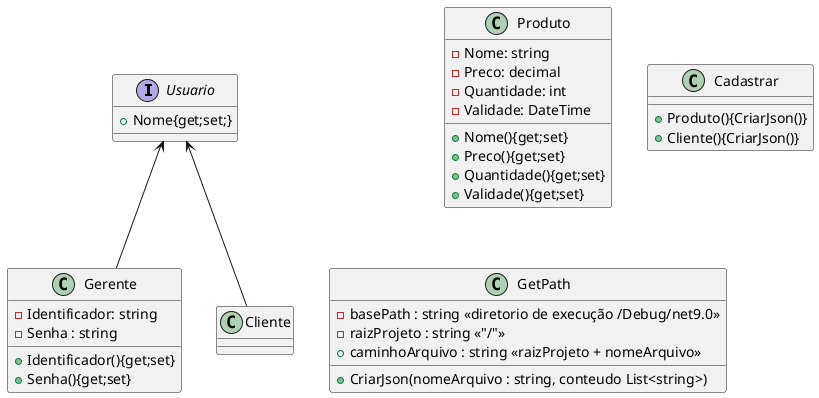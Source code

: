 @startuml Classes 

interface Usuario{
    + Nome{get;set;}
}
class Gerente{
    - Identificador: string
    - Senha : string
    + Identificador(){get;set}
    + Senha(){get;set}
}

Cliente -up-> Usuario
Gerente -up-> Usuario

class Produto{
    - Nome: string
    - Preco: decimal
    - Quantidade: int
    - Validade: DateTime

    + Nome(){get;set}
    + Preco(){get;set}
    + Quantidade(){get;set}
    + Validade(){get;set}
}
class Cadastrar{
    + Produto(){CriarJson()}
    + Cliente(){CriarJson()}

}

class GetPath{
    - basePath : string <<diretorio de execução /Debug/net9.0>>
    - raizProjeto : string <<"/">>
    + caminhoArquivo : string <<raizProjeto + nomeArquivo>>
   + CriarJson(nomeArquivo : string, conteudo List<string>)
}
@enduml